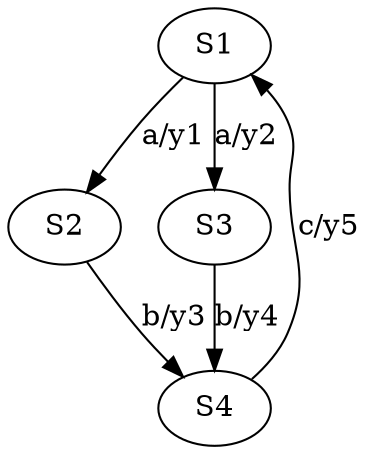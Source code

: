digraph machine {
S1 [label = "S1"]
S2 [label = "S2"]
S3 [label = "S3"]
S4 [label = "S4"]

S1 -> S2 [label = "a/y1"]
S1 -> S3 [label = "a/y2"]
S2 -> S4 [label = "b/y3"]
S3 -> S4 [label = "b/y4"]
S4 -> S1 [label = "c/y5"]
}

